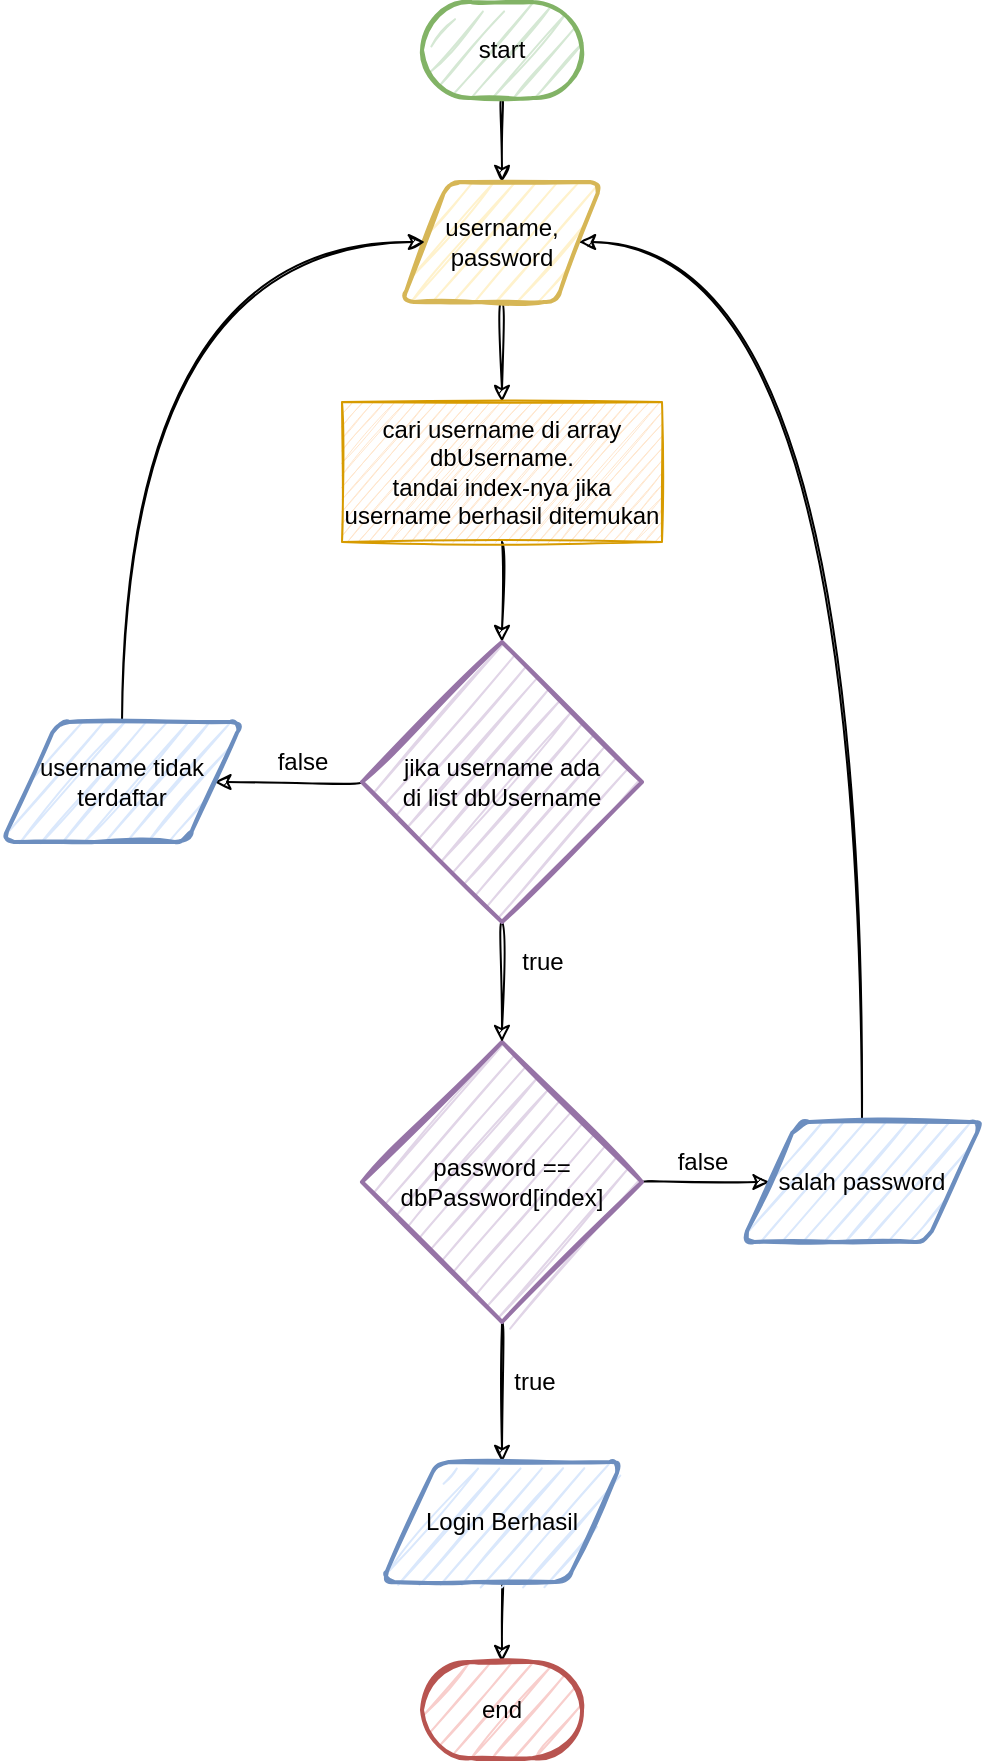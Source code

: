 <mxfile version="14.1.8" type="device"><diagram id="20A3oEpSkBpe_2KAI8-e" name="Page-1"><mxGraphModel dx="1086" dy="648" grid="1" gridSize="10" guides="1" tooltips="1" connect="1" arrows="1" fold="1" page="1" pageScale="1" pageWidth="850" pageHeight="1100" math="0" shadow="0"><root><mxCell id="0"/><mxCell id="1" parent="0"/><mxCell id="6mi2HvyTOISPzpgFqXra-5" style="edgeStyle=orthogonalEdgeStyle;orthogonalLoop=1;jettySize=auto;html=1;entryX=0.5;entryY=0;entryDx=0;entryDy=0;sketch=1;curved=1;" parent="1" source="6mi2HvyTOISPzpgFqXra-1" target="6mi2HvyTOISPzpgFqXra-2" edge="1"><mxGeometry relative="1" as="geometry"/></mxCell><mxCell id="6mi2HvyTOISPzpgFqXra-1" value="start" style="strokeWidth=2;html=1;shape=mxgraph.flowchart.terminator;whiteSpace=wrap;sketch=1;rounded=1;fillColor=#d5e8d4;strokeColor=#82b366;" parent="1" vertex="1"><mxGeometry x="390" y="111" width="80" height="48" as="geometry"/></mxCell><mxCell id="CDAwBQD8fKTUallxiP0D-16" style="edgeStyle=orthogonalEdgeStyle;rounded=1;sketch=1;orthogonalLoop=1;jettySize=auto;html=1;entryX=0.5;entryY=0;entryDx=0;entryDy=0;curved=1;" edge="1" parent="1" source="6mi2HvyTOISPzpgFqXra-2" target="CDAwBQD8fKTUallxiP0D-15"><mxGeometry relative="1" as="geometry"/></mxCell><mxCell id="6mi2HvyTOISPzpgFqXra-2" value="username, password" style="shape=parallelogram;html=1;strokeWidth=2;perimeter=parallelogramPerimeter;whiteSpace=wrap;arcSize=12;size=0.23;sketch=1;rounded=1;fillColor=#fff2cc;strokeColor=#d6b656;" parent="1" vertex="1"><mxGeometry x="380" y="201" width="100" height="60" as="geometry"/></mxCell><mxCell id="6mi2HvyTOISPzpgFqXra-11" value="false" style="text;html=1;align=center;verticalAlign=middle;resizable=0;points=[];autosize=1;sketch=1;rounded=1;" parent="1" vertex="1"><mxGeometry x="310" y="481" width="40" height="20" as="geometry"/></mxCell><mxCell id="6mi2HvyTOISPzpgFqXra-12" value="true" style="text;html=1;align=center;verticalAlign=middle;resizable=0;points=[];autosize=1;sketch=1;rounded=1;arcSize=0;" parent="1" vertex="1"><mxGeometry x="430" y="581" width="40" height="20" as="geometry"/></mxCell><mxCell id="CDAwBQD8fKTUallxiP0D-24" style="edgeStyle=orthogonalEdgeStyle;rounded=1;sketch=1;orthogonalLoop=1;jettySize=auto;html=1;entryX=0;entryY=0.5;entryDx=0;entryDy=0;curved=1;" edge="1" parent="1" source="CDAwBQD8fKTUallxiP0D-11" target="CDAwBQD8fKTUallxiP0D-23"><mxGeometry relative="1" as="geometry"/></mxCell><mxCell id="CDAwBQD8fKTUallxiP0D-28" style="edgeStyle=orthogonalEdgeStyle;rounded=1;sketch=1;orthogonalLoop=1;jettySize=auto;html=1;entryX=0.5;entryY=0;entryDx=0;entryDy=0;curved=1;" edge="1" parent="1" source="CDAwBQD8fKTUallxiP0D-11" target="CDAwBQD8fKTUallxiP0D-27"><mxGeometry relative="1" as="geometry"/></mxCell><mxCell id="CDAwBQD8fKTUallxiP0D-11" value="password == dbPassword[index]" style="strokeWidth=2;html=1;shape=mxgraph.flowchart.decision;whiteSpace=wrap;sketch=1;rounded=1;fillColor=#e1d5e7;strokeColor=#9673a6;" vertex="1" parent="1"><mxGeometry x="360" y="631" width="140" height="140" as="geometry"/></mxCell><mxCell id="CDAwBQD8fKTUallxiP0D-18" style="edgeStyle=orthogonalEdgeStyle;rounded=1;sketch=1;orthogonalLoop=1;jettySize=auto;html=1;entryX=0.5;entryY=0;entryDx=0;entryDy=0;entryPerimeter=0;curved=1;" edge="1" parent="1" source="CDAwBQD8fKTUallxiP0D-15" target="CDAwBQD8fKTUallxiP0D-17"><mxGeometry relative="1" as="geometry"/></mxCell><mxCell id="CDAwBQD8fKTUallxiP0D-15" value="cari username di array dbUsername.&lt;br&gt;tandai index-nya jika username berhasil ditemukan" style="rounded=0;whiteSpace=wrap;html=1;sketch=1;fillColor=#ffe6cc;strokeColor=#d79b00;" vertex="1" parent="1"><mxGeometry x="350" y="311" width="160" height="70" as="geometry"/></mxCell><mxCell id="CDAwBQD8fKTUallxiP0D-21" style="edgeStyle=orthogonalEdgeStyle;rounded=1;sketch=1;orthogonalLoop=1;jettySize=auto;html=1;entryX=1;entryY=0.5;entryDx=0;entryDy=0;curved=1;" edge="1" parent="1" source="CDAwBQD8fKTUallxiP0D-17" target="CDAwBQD8fKTUallxiP0D-19"><mxGeometry relative="1" as="geometry"/></mxCell><mxCell id="CDAwBQD8fKTUallxiP0D-22" style="edgeStyle=orthogonalEdgeStyle;rounded=1;sketch=1;orthogonalLoop=1;jettySize=auto;html=1;entryX=0.5;entryY=0;entryDx=0;entryDy=0;entryPerimeter=0;curved=1;" edge="1" parent="1" source="CDAwBQD8fKTUallxiP0D-17" target="CDAwBQD8fKTUallxiP0D-11"><mxGeometry relative="1" as="geometry"/></mxCell><mxCell id="CDAwBQD8fKTUallxiP0D-17" value="jika username ada&lt;br&gt;di list dbUsername" style="strokeWidth=2;html=1;shape=mxgraph.flowchart.decision;whiteSpace=wrap;sketch=1;rounded=1;fillColor=#e1d5e7;strokeColor=#9673a6;" vertex="1" parent="1"><mxGeometry x="360" y="431" width="140" height="140" as="geometry"/></mxCell><mxCell id="CDAwBQD8fKTUallxiP0D-20" style="edgeStyle=orthogonalEdgeStyle;rounded=1;sketch=1;orthogonalLoop=1;jettySize=auto;html=1;entryX=0;entryY=0.5;entryDx=0;entryDy=0;curved=1;" edge="1" parent="1" source="CDAwBQD8fKTUallxiP0D-19" target="6mi2HvyTOISPzpgFqXra-2"><mxGeometry relative="1" as="geometry"><Array as="points"><mxPoint x="240" y="231"/></Array></mxGeometry></mxCell><mxCell id="CDAwBQD8fKTUallxiP0D-19" value="username tidak terdaftar" style="shape=parallelogram;html=1;strokeWidth=2;perimeter=parallelogramPerimeter;whiteSpace=wrap;arcSize=12;size=0.23;sketch=1;rounded=1;fillColor=#dae8fc;strokeColor=#6c8ebf;" vertex="1" parent="1"><mxGeometry x="180" y="471" width="120" height="60" as="geometry"/></mxCell><mxCell id="CDAwBQD8fKTUallxiP0D-25" style="edgeStyle=orthogonalEdgeStyle;rounded=1;sketch=1;orthogonalLoop=1;jettySize=auto;html=1;entryX=1;entryY=0.5;entryDx=0;entryDy=0;curved=1;" edge="1" parent="1" source="CDAwBQD8fKTUallxiP0D-23" target="6mi2HvyTOISPzpgFqXra-2"><mxGeometry relative="1" as="geometry"><Array as="points"><mxPoint x="610" y="231"/></Array></mxGeometry></mxCell><mxCell id="CDAwBQD8fKTUallxiP0D-23" value="salah password" style="shape=parallelogram;html=1;strokeWidth=2;perimeter=parallelogramPerimeter;whiteSpace=wrap;arcSize=12;size=0.23;sketch=1;rounded=1;fillColor=#dae8fc;strokeColor=#6c8ebf;" vertex="1" parent="1"><mxGeometry x="550" y="671" width="120" height="60" as="geometry"/></mxCell><mxCell id="CDAwBQD8fKTUallxiP0D-26" value="false" style="text;html=1;align=center;verticalAlign=middle;resizable=0;points=[];autosize=1;sketch=1;rounded=1;" vertex="1" parent="1"><mxGeometry x="510" y="681" width="40" height="20" as="geometry"/></mxCell><mxCell id="CDAwBQD8fKTUallxiP0D-30" style="edgeStyle=orthogonalEdgeStyle;rounded=1;sketch=1;orthogonalLoop=1;jettySize=auto;html=1;entryX=0.5;entryY=0;entryDx=0;entryDy=0;entryPerimeter=0;curved=1;" edge="1" parent="1" source="CDAwBQD8fKTUallxiP0D-27" target="CDAwBQD8fKTUallxiP0D-29"><mxGeometry relative="1" as="geometry"/></mxCell><mxCell id="CDAwBQD8fKTUallxiP0D-27" value="Login Berhasil" style="shape=parallelogram;html=1;strokeWidth=2;perimeter=parallelogramPerimeter;whiteSpace=wrap;arcSize=12;size=0.23;sketch=1;rounded=1;fillColor=#dae8fc;strokeColor=#6c8ebf;" vertex="1" parent="1"><mxGeometry x="370" y="841" width="120" height="60" as="geometry"/></mxCell><mxCell id="CDAwBQD8fKTUallxiP0D-29" value="end" style="strokeWidth=2;html=1;shape=mxgraph.flowchart.terminator;whiteSpace=wrap;sketch=1;rounded=1;fillColor=#f8cecc;strokeColor=#b85450;" vertex="1" parent="1"><mxGeometry x="390" y="941" width="80" height="48" as="geometry"/></mxCell><mxCell id="CDAwBQD8fKTUallxiP0D-31" value="true" style="text;html=1;align=center;verticalAlign=middle;resizable=0;points=[];autosize=1;sketch=1;rounded=1;arcSize=0;" vertex="1" parent="1"><mxGeometry x="426" y="791" width="40" height="20" as="geometry"/></mxCell></root></mxGraphModel></diagram></mxfile>